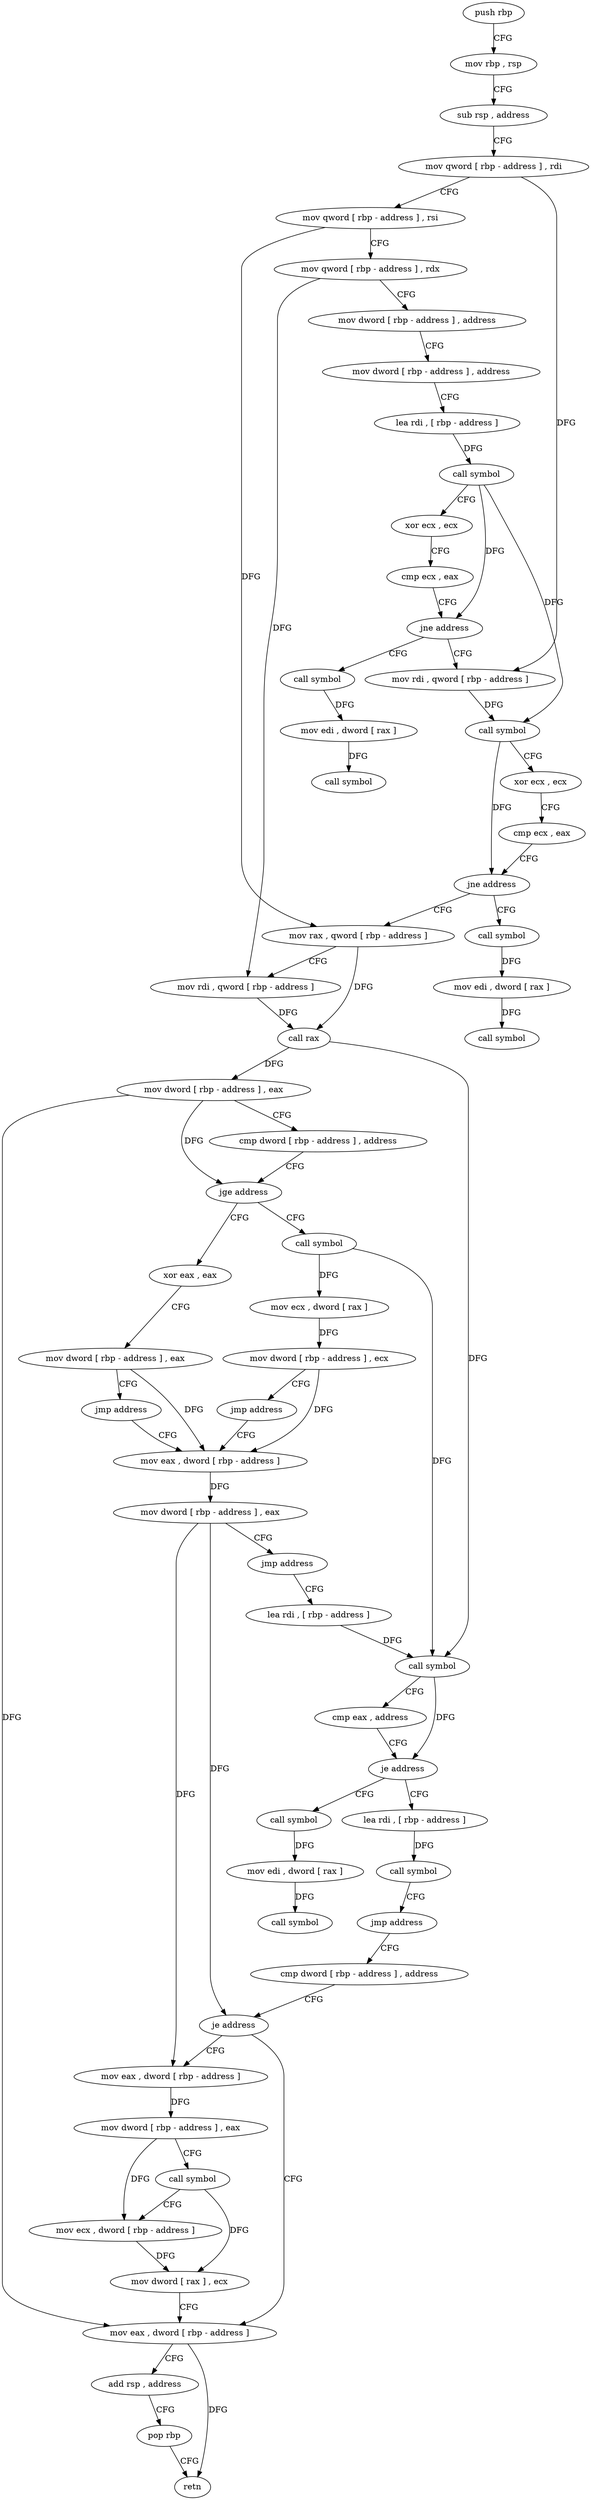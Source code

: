 digraph "func" {
"4292416" [label = "push rbp" ]
"4292417" [label = "mov rbp , rsp" ]
"4292420" [label = "sub rsp , address" ]
"4292424" [label = "mov qword [ rbp - address ] , rdi" ]
"4292428" [label = "mov qword [ rbp - address ] , rsi" ]
"4292432" [label = "mov qword [ rbp - address ] , rdx" ]
"4292436" [label = "mov dword [ rbp - address ] , address" ]
"4292443" [label = "mov dword [ rbp - address ] , address" ]
"4292450" [label = "lea rdi , [ rbp - address ]" ]
"4292454" [label = "call symbol" ]
"4292459" [label = "xor ecx , ecx" ]
"4292461" [label = "cmp ecx , eax" ]
"4292463" [label = "jne address" ]
"4292603" [label = "call symbol" ]
"4292469" [label = "mov rdi , qword [ rbp - address ]" ]
"4292608" [label = "mov edi , dword [ rax ]" ]
"4292610" [label = "call symbol" ]
"4292473" [label = "call symbol" ]
"4292478" [label = "xor ecx , ecx" ]
"4292480" [label = "cmp ecx , eax" ]
"4292482" [label = "jne address" ]
"4292547" [label = "call symbol" ]
"4292488" [label = "mov rax , qword [ rbp - address ]" ]
"4292552" [label = "mov edi , dword [ rax ]" ]
"4292554" [label = "call symbol" ]
"4292492" [label = "mov rdi , qword [ rbp - address ]" ]
"4292496" [label = "call rax" ]
"4292498" [label = "mov dword [ rbp - address ] , eax" ]
"4292501" [label = "cmp dword [ rbp - address ] , address" ]
"4292505" [label = "jge address" ]
"4292526" [label = "xor eax , eax" ]
"4292511" [label = "call symbol" ]
"4292528" [label = "mov dword [ rbp - address ] , eax" ]
"4292531" [label = "jmp address" ]
"4292536" [label = "mov eax , dword [ rbp - address ]" ]
"4292516" [label = "mov ecx , dword [ rax ]" ]
"4292518" [label = "mov dword [ rbp - address ] , ecx" ]
"4292521" [label = "jmp address" ]
"4292539" [label = "mov dword [ rbp - address ] , eax" ]
"4292542" [label = "jmp address" ]
"4292559" [label = "lea rdi , [ rbp - address ]" ]
"4292563" [label = "call symbol" ]
"4292568" [label = "cmp eax , address" ]
"4292571" [label = "je address" ]
"4292589" [label = "lea rdi , [ rbp - address ]" ]
"4292577" [label = "call symbol" ]
"4292593" [label = "call symbol" ]
"4292598" [label = "jmp address" ]
"4292615" [label = "cmp dword [ rbp - address ] , address" ]
"4292582" [label = "mov edi , dword [ rax ]" ]
"4292584" [label = "call symbol" ]
"4292619" [label = "je address" ]
"4292641" [label = "mov eax , dword [ rbp - address ]" ]
"4292625" [label = "mov eax , dword [ rbp - address ]" ]
"4292644" [label = "add rsp , address" ]
"4292648" [label = "pop rbp" ]
"4292649" [label = "retn" ]
"4292628" [label = "mov dword [ rbp - address ] , eax" ]
"4292631" [label = "call symbol" ]
"4292636" [label = "mov ecx , dword [ rbp - address ]" ]
"4292639" [label = "mov dword [ rax ] , ecx" ]
"4292416" -> "4292417" [ label = "CFG" ]
"4292417" -> "4292420" [ label = "CFG" ]
"4292420" -> "4292424" [ label = "CFG" ]
"4292424" -> "4292428" [ label = "CFG" ]
"4292424" -> "4292469" [ label = "DFG" ]
"4292428" -> "4292432" [ label = "CFG" ]
"4292428" -> "4292488" [ label = "DFG" ]
"4292432" -> "4292436" [ label = "CFG" ]
"4292432" -> "4292492" [ label = "DFG" ]
"4292436" -> "4292443" [ label = "CFG" ]
"4292443" -> "4292450" [ label = "CFG" ]
"4292450" -> "4292454" [ label = "DFG" ]
"4292454" -> "4292459" [ label = "CFG" ]
"4292454" -> "4292463" [ label = "DFG" ]
"4292454" -> "4292473" [ label = "DFG" ]
"4292459" -> "4292461" [ label = "CFG" ]
"4292461" -> "4292463" [ label = "CFG" ]
"4292463" -> "4292603" [ label = "CFG" ]
"4292463" -> "4292469" [ label = "CFG" ]
"4292603" -> "4292608" [ label = "DFG" ]
"4292469" -> "4292473" [ label = "DFG" ]
"4292608" -> "4292610" [ label = "DFG" ]
"4292473" -> "4292478" [ label = "CFG" ]
"4292473" -> "4292482" [ label = "DFG" ]
"4292478" -> "4292480" [ label = "CFG" ]
"4292480" -> "4292482" [ label = "CFG" ]
"4292482" -> "4292547" [ label = "CFG" ]
"4292482" -> "4292488" [ label = "CFG" ]
"4292547" -> "4292552" [ label = "DFG" ]
"4292488" -> "4292492" [ label = "CFG" ]
"4292488" -> "4292496" [ label = "DFG" ]
"4292552" -> "4292554" [ label = "DFG" ]
"4292492" -> "4292496" [ label = "DFG" ]
"4292496" -> "4292498" [ label = "DFG" ]
"4292496" -> "4292563" [ label = "DFG" ]
"4292498" -> "4292501" [ label = "CFG" ]
"4292498" -> "4292505" [ label = "DFG" ]
"4292498" -> "4292641" [ label = "DFG" ]
"4292501" -> "4292505" [ label = "CFG" ]
"4292505" -> "4292526" [ label = "CFG" ]
"4292505" -> "4292511" [ label = "CFG" ]
"4292526" -> "4292528" [ label = "CFG" ]
"4292511" -> "4292516" [ label = "DFG" ]
"4292511" -> "4292563" [ label = "DFG" ]
"4292528" -> "4292531" [ label = "CFG" ]
"4292528" -> "4292536" [ label = "DFG" ]
"4292531" -> "4292536" [ label = "CFG" ]
"4292536" -> "4292539" [ label = "DFG" ]
"4292516" -> "4292518" [ label = "DFG" ]
"4292518" -> "4292521" [ label = "CFG" ]
"4292518" -> "4292536" [ label = "DFG" ]
"4292521" -> "4292536" [ label = "CFG" ]
"4292539" -> "4292542" [ label = "CFG" ]
"4292539" -> "4292619" [ label = "DFG" ]
"4292539" -> "4292625" [ label = "DFG" ]
"4292542" -> "4292559" [ label = "CFG" ]
"4292559" -> "4292563" [ label = "DFG" ]
"4292563" -> "4292568" [ label = "CFG" ]
"4292563" -> "4292571" [ label = "DFG" ]
"4292568" -> "4292571" [ label = "CFG" ]
"4292571" -> "4292589" [ label = "CFG" ]
"4292571" -> "4292577" [ label = "CFG" ]
"4292589" -> "4292593" [ label = "DFG" ]
"4292577" -> "4292582" [ label = "DFG" ]
"4292593" -> "4292598" [ label = "CFG" ]
"4292598" -> "4292615" [ label = "CFG" ]
"4292615" -> "4292619" [ label = "CFG" ]
"4292582" -> "4292584" [ label = "DFG" ]
"4292619" -> "4292641" [ label = "CFG" ]
"4292619" -> "4292625" [ label = "CFG" ]
"4292641" -> "4292644" [ label = "CFG" ]
"4292641" -> "4292649" [ label = "DFG" ]
"4292625" -> "4292628" [ label = "DFG" ]
"4292644" -> "4292648" [ label = "CFG" ]
"4292648" -> "4292649" [ label = "CFG" ]
"4292628" -> "4292631" [ label = "CFG" ]
"4292628" -> "4292636" [ label = "DFG" ]
"4292631" -> "4292636" [ label = "CFG" ]
"4292631" -> "4292639" [ label = "DFG" ]
"4292636" -> "4292639" [ label = "DFG" ]
"4292639" -> "4292641" [ label = "CFG" ]
}
